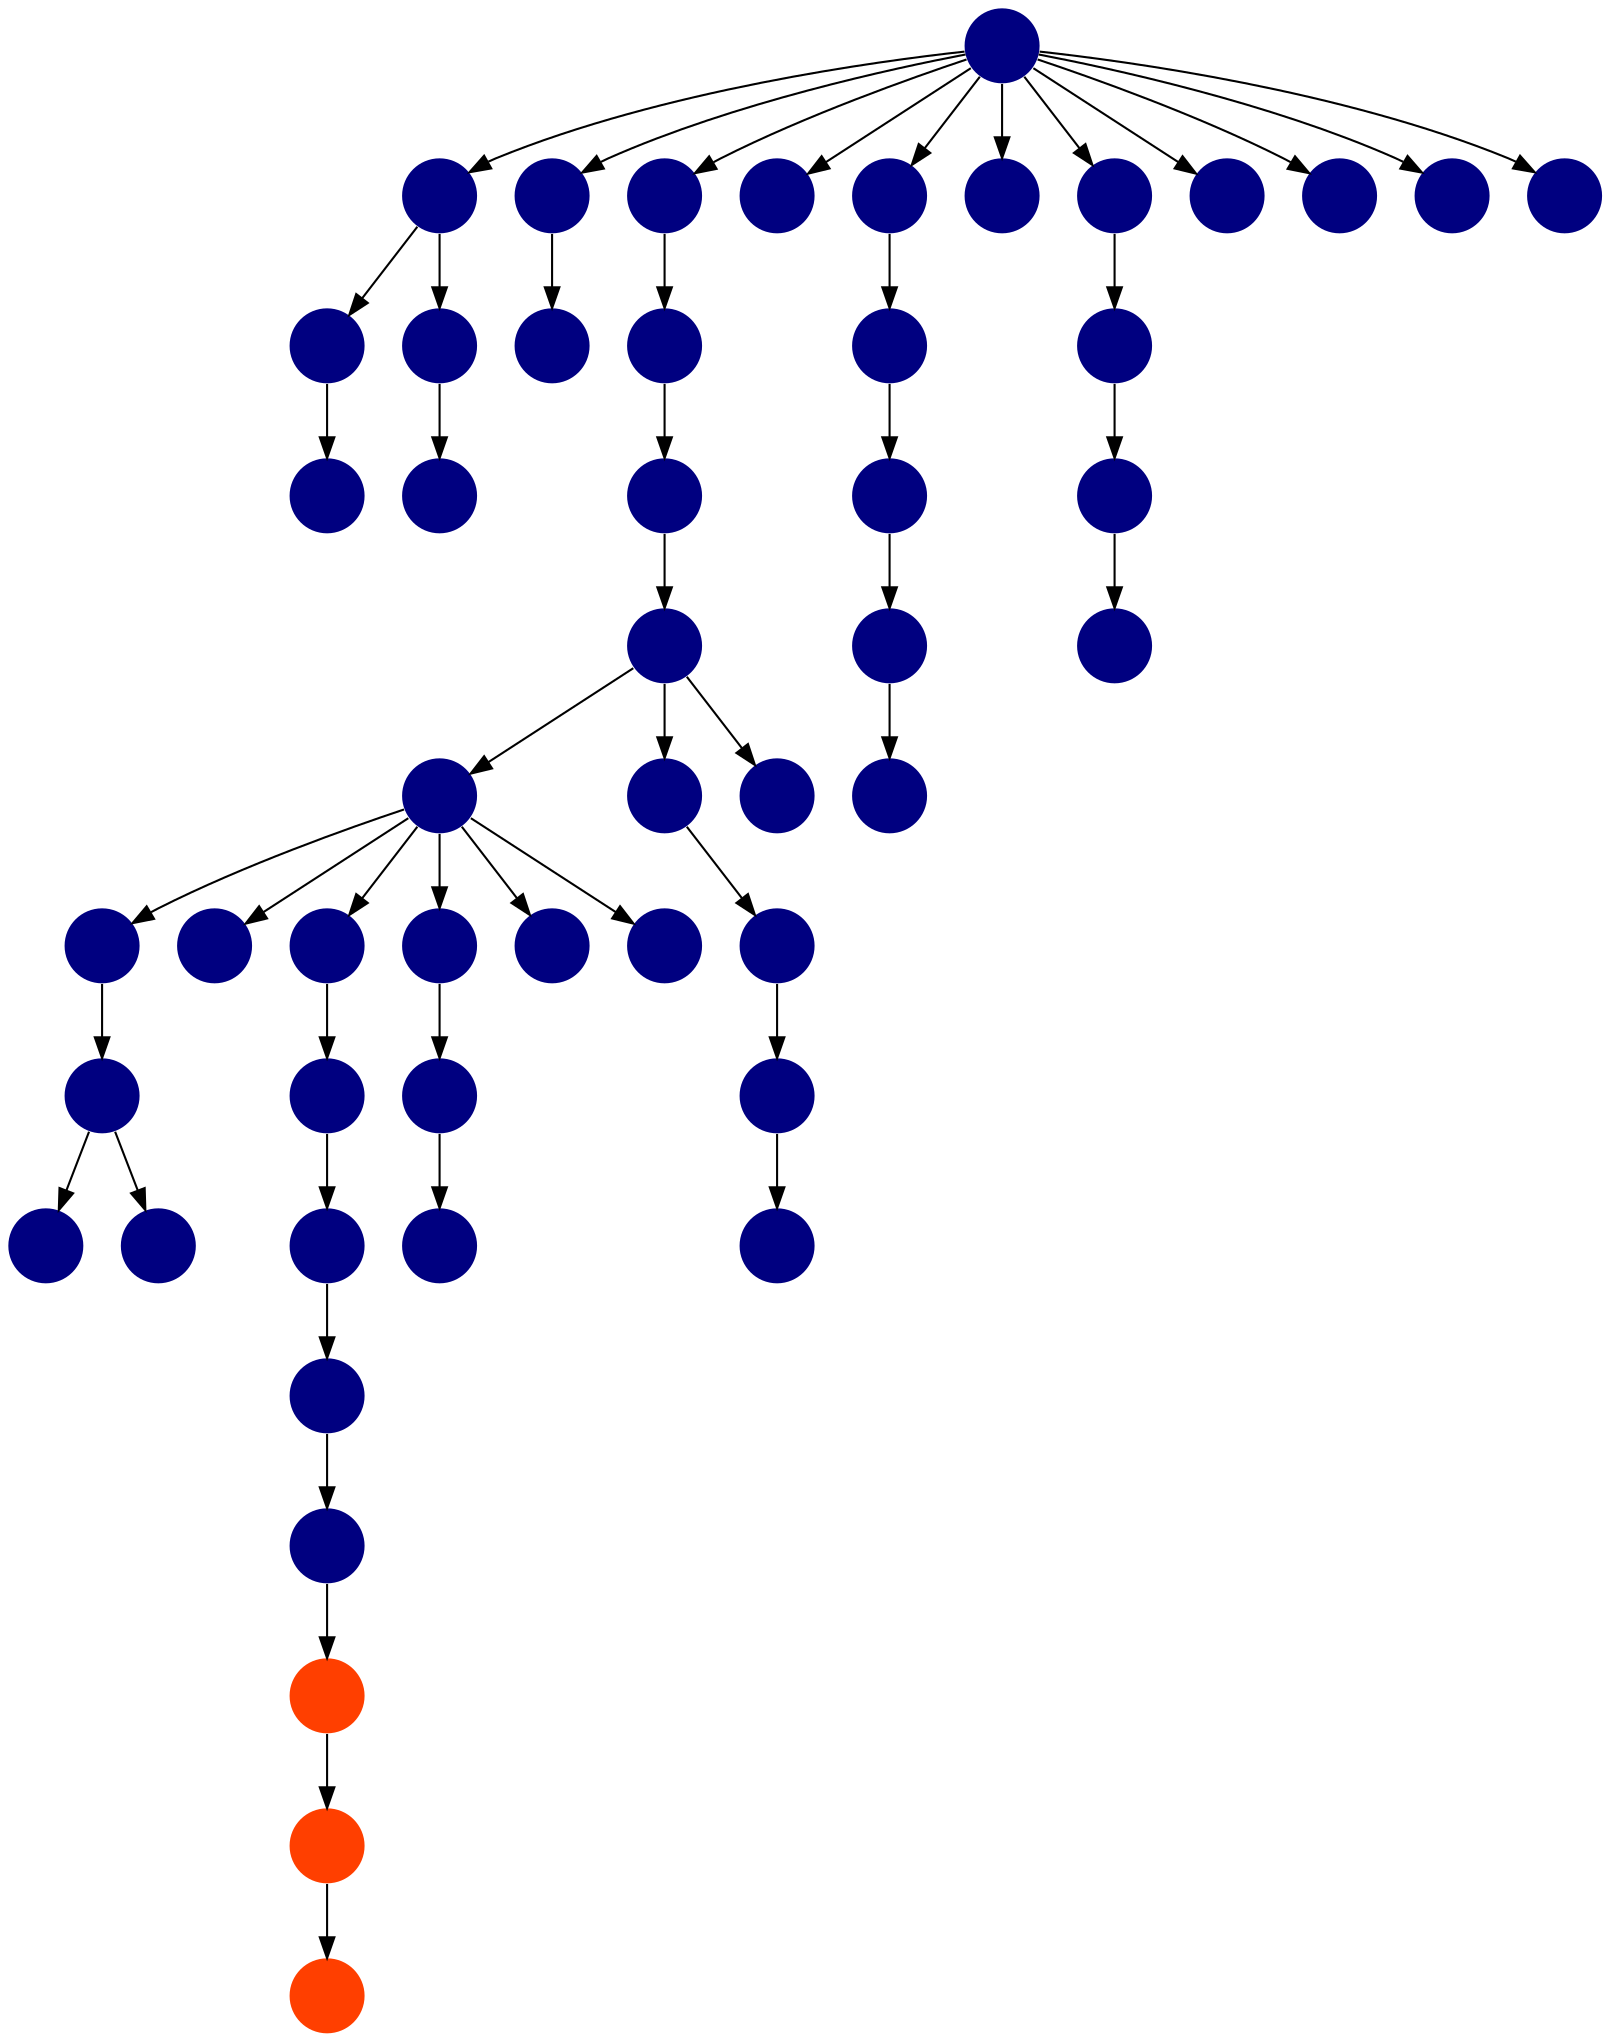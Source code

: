 digraph{
0 [tooltip = "A", penwidth = 0, style = filled, fillcolor = "#000080", shape = circle, label = ""]
1 [tooltip = "A", penwidth = 0, style = filled, fillcolor = "#000080", shape = circle, label = ""]
2 [tooltip = "A", penwidth = 0, style = filled, fillcolor = "#000080", shape = circle, label = ""]
3 [tooltip = "A", penwidth = 0, style = filled, fillcolor = "#000080", shape = circle, label = ""]
4 [tooltip = "A", penwidth = 0, style = filled, fillcolor = "#000080", shape = circle, label = ""]
5 [tooltip = "A", penwidth = 0, style = filled, fillcolor = "#000080", shape = circle, label = ""]
6 [tooltip = "A", penwidth = 0, style = filled, fillcolor = "#000080", shape = circle, label = ""]
7 [tooltip = "A", penwidth = 0, style = filled, fillcolor = "#000080", shape = circle, label = ""]
8 [tooltip = "A", penwidth = 0, style = filled, fillcolor = "#000080", shape = circle, label = ""]
9 [tooltip = "A", penwidth = 0, style = filled, fillcolor = "#000080", shape = circle, label = ""]
10 [tooltip = "A", penwidth = 0, style = filled, fillcolor = "#000080", shape = circle, label = ""]
11 [tooltip = "A", penwidth = 0, style = filled, fillcolor = "#000080", shape = circle, label = ""]
12 [tooltip = "A", penwidth = 0, style = filled, fillcolor = "#000080", shape = circle, label = ""]
13 [tooltip = "A", penwidth = 0, style = filled, fillcolor = "#000080", shape = circle, label = ""]
14 [tooltip = "A", penwidth = 0, style = filled, fillcolor = "#000080", shape = circle, label = ""]
15 [tooltip = "A", penwidth = 0, style = filled, fillcolor = "#000080", shape = circle, label = ""]
16 [tooltip = "A", penwidth = 0, style = filled, fillcolor = "#000080", shape = circle, label = ""]
17 [tooltip = "A", penwidth = 0, style = filled, fillcolor = "#000080", shape = circle, label = ""]
18 [tooltip = "A", penwidth = 0, style = filled, fillcolor = "#000080", shape = circle, label = ""]
19 [tooltip = "A", penwidth = 0, style = filled, fillcolor = "#000080", shape = circle, label = ""]
20 [tooltip = "A", penwidth = 0, style = filled, fillcolor = "#000080", shape = circle, label = ""]
21 [tooltip = "A", penwidth = 0, style = filled, fillcolor = "#000080", shape = circle, label = ""]
22 [tooltip = "A", penwidth = 0, style = filled, fillcolor = "#000080", shape = circle, label = ""]
23 [tooltip = "A", penwidth = 0, style = filled, fillcolor = "#000080", shape = circle, label = ""]
24 [tooltip = "A", penwidth = 0, style = filled, fillcolor = "#000080", shape = circle, label = ""]
25 [tooltip = "A", penwidth = 0, style = filled, fillcolor = "#000080", shape = circle, label = ""]
26 [tooltip = "A", penwidth = 0, style = filled, fillcolor = "#000080", shape = circle, label = ""]
27 [tooltip = "A", penwidth = 0, style = filled, fillcolor = "#000080", shape = circle, label = ""]
28 [tooltip = "A", penwidth = 0, style = filled, fillcolor = "#000080", shape = circle, label = ""]
29 [tooltip = "A", penwidth = 0, style = filled, fillcolor = "#000080", shape = circle, label = ""]
30 [tooltip = "A", penwidth = 0, style = filled, fillcolor = "#000080", shape = circle, label = ""]
31 [tooltip = "A", penwidth = 0, style = filled, fillcolor = "#000080", shape = circle, label = ""]
32 [tooltip = "A", penwidth = 0, style = filled, fillcolor = "#000080", shape = circle, label = ""]
33 [tooltip = "A", penwidth = 0, style = filled, fillcolor = "#000080", shape = circle, label = ""]
34 [tooltip = "A", penwidth = 0, style = filled, fillcolor = "#000080", shape = circle, label = ""]
35 [tooltip = "A", penwidth = 0, style = filled, fillcolor = "#000080", shape = circle, label = ""]
36 [tooltip = "A", penwidth = 0, style = filled, fillcolor = "#000080", shape = circle, label = ""]
37 [tooltip = "A", penwidth = 0, style = filled, fillcolor = "#000080", shape = circle, label = ""]
38 [tooltip = "A", penwidth = 0, style = filled, fillcolor = "#000080", shape = circle, label = ""]
39 [tooltip = "A", penwidth = 0, style = filled, fillcolor = "#000080", shape = circle, label = ""]
40 [tooltip = "A", penwidth = 0, style = filled, fillcolor = "#000080", shape = circle, label = ""]
41 [tooltip = "A", penwidth = 0, style = filled, fillcolor = "#000080", shape = circle, label = ""]
42 [tooltip = "A", penwidth = 0, style = filled, fillcolor = "#000080", shape = circle, label = ""]
43 [tooltip = "A", penwidth = 0, style = filled, fillcolor = "#000080", shape = circle, label = ""]
44 [tooltip = "A", penwidth = 0, style = filled, fillcolor = "#000080", shape = circle, label = ""]
45 [tooltip = "A", penwidth = 0, style = filled, fillcolor = "#000080", shape = circle, label = ""]
46 [tooltip = "A", penwidth = 0, style = filled, fillcolor = "#000080", shape = circle, label = ""]
47 [tooltip = "A", penwidth = 0, style = filled, fillcolor = "#000080", shape = circle, label = ""]
48 [tooltip = "T", penwidth = 0, style = filled, fillcolor = "#ff3f00", shape = circle, label = ""]
49 [tooltip = "T", penwidth = 0, style = filled, fillcolor = "#ff3f00", shape = circle, label = ""]
50 [tooltip = "T", penwidth = 0, style = filled, fillcolor = "#ff3f00", shape = circle, label = ""]
1 -> 25
9 -> 45
2 -> 29
9 -> 8
2 -> 34
14 -> 13
12 -> 16
2 -> 5
2 -> 26
8 -> 24
28 -> 30
9 -> 15
24 -> 38
9 -> 40
47 -> 49
2 -> 42
43 -> 11
5 -> 0
23 -> 44
20 -> 18
2 -> 46
25 -> 22
22 -> 21
6 -> 4
2 -> 6
36 -> 35
2 -> 31
21 -> 23
9 -> 10
2 -> 32
24 -> 27
2 -> 3
41 -> 17
33 -> 28
15 -> 41
49 -> 48
3 -> 36
26 -> 20
2 -> 7
39 -> 47
17 -> 39
4 -> 1
18 -> 14
3 -> 43
25 -> 9
19 -> 12
25 -> 37
9 -> 19
48 -> 50
31 -> 33
}